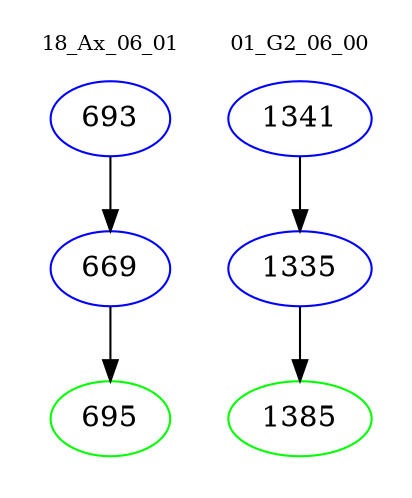 digraph{
subgraph cluster_0 {
color = white
label = "18_Ax_06_01";
fontsize=10;
T0_693 [label="693", color="blue"]
T0_693 -> T0_669 [color="black"]
T0_669 [label="669", color="blue"]
T0_669 -> T0_695 [color="black"]
T0_695 [label="695", color="green"]
}
subgraph cluster_1 {
color = white
label = "01_G2_06_00";
fontsize=10;
T1_1341 [label="1341", color="blue"]
T1_1341 -> T1_1335 [color="black"]
T1_1335 [label="1335", color="blue"]
T1_1335 -> T1_1385 [color="black"]
T1_1385 [label="1385", color="green"]
}
}
